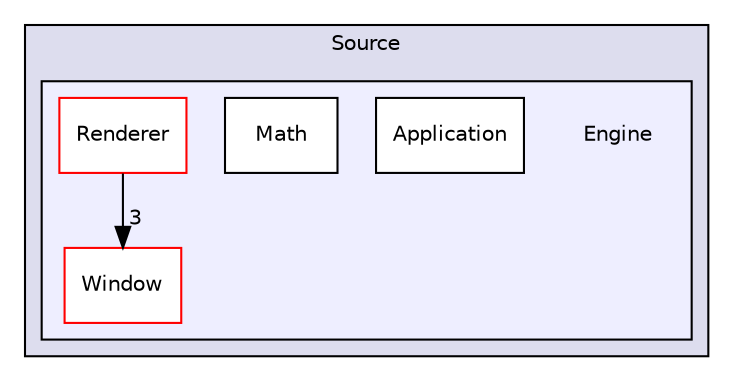 digraph "Source/Engine" {
  compound=true
  node [ fontsize="10", fontname="Helvetica"];
  edge [ labelfontsize="10", labelfontname="Helvetica"];
  subgraph clusterdir_74389ed8173ad57b461b9d623a1f3867 {
    graph [ bgcolor="#ddddee", pencolor="black", label="Source" fontname="Helvetica", fontsize="10", URL="dir_74389ed8173ad57b461b9d623a1f3867.html"]
  subgraph clusterdir_5405398c23c020946029b9f4e6e04094 {
    graph [ bgcolor="#eeeeff", pencolor="black", label="" URL="dir_5405398c23c020946029b9f4e6e04094.html"];
    dir_5405398c23c020946029b9f4e6e04094 [shape=plaintext label="Engine"];
    dir_68fa70eac3ad00fd95ab3873dd264efa [shape=box label="Application" color="black" fillcolor="white" style="filled" URL="dir_68fa70eac3ad00fd95ab3873dd264efa.html"];
    dir_e063c324d67b7f31747867db3f2eb339 [shape=box label="Math" color="black" fillcolor="white" style="filled" URL="dir_e063c324d67b7f31747867db3f2eb339.html"];
    dir_737254cceba0681fc4e88d7cc6242542 [shape=box label="Renderer" color="red" fillcolor="white" style="filled" URL="dir_737254cceba0681fc4e88d7cc6242542.html"];
    dir_6249dbc872e1df93bb88af11b73463dc [shape=box label="Window" color="red" fillcolor="white" style="filled" URL="dir_6249dbc872e1df93bb88af11b73463dc.html"];
  }
  }
  dir_737254cceba0681fc4e88d7cc6242542->dir_6249dbc872e1df93bb88af11b73463dc [headlabel="3", labeldistance=1.5 headhref="dir_000004_000008.html"];
}
